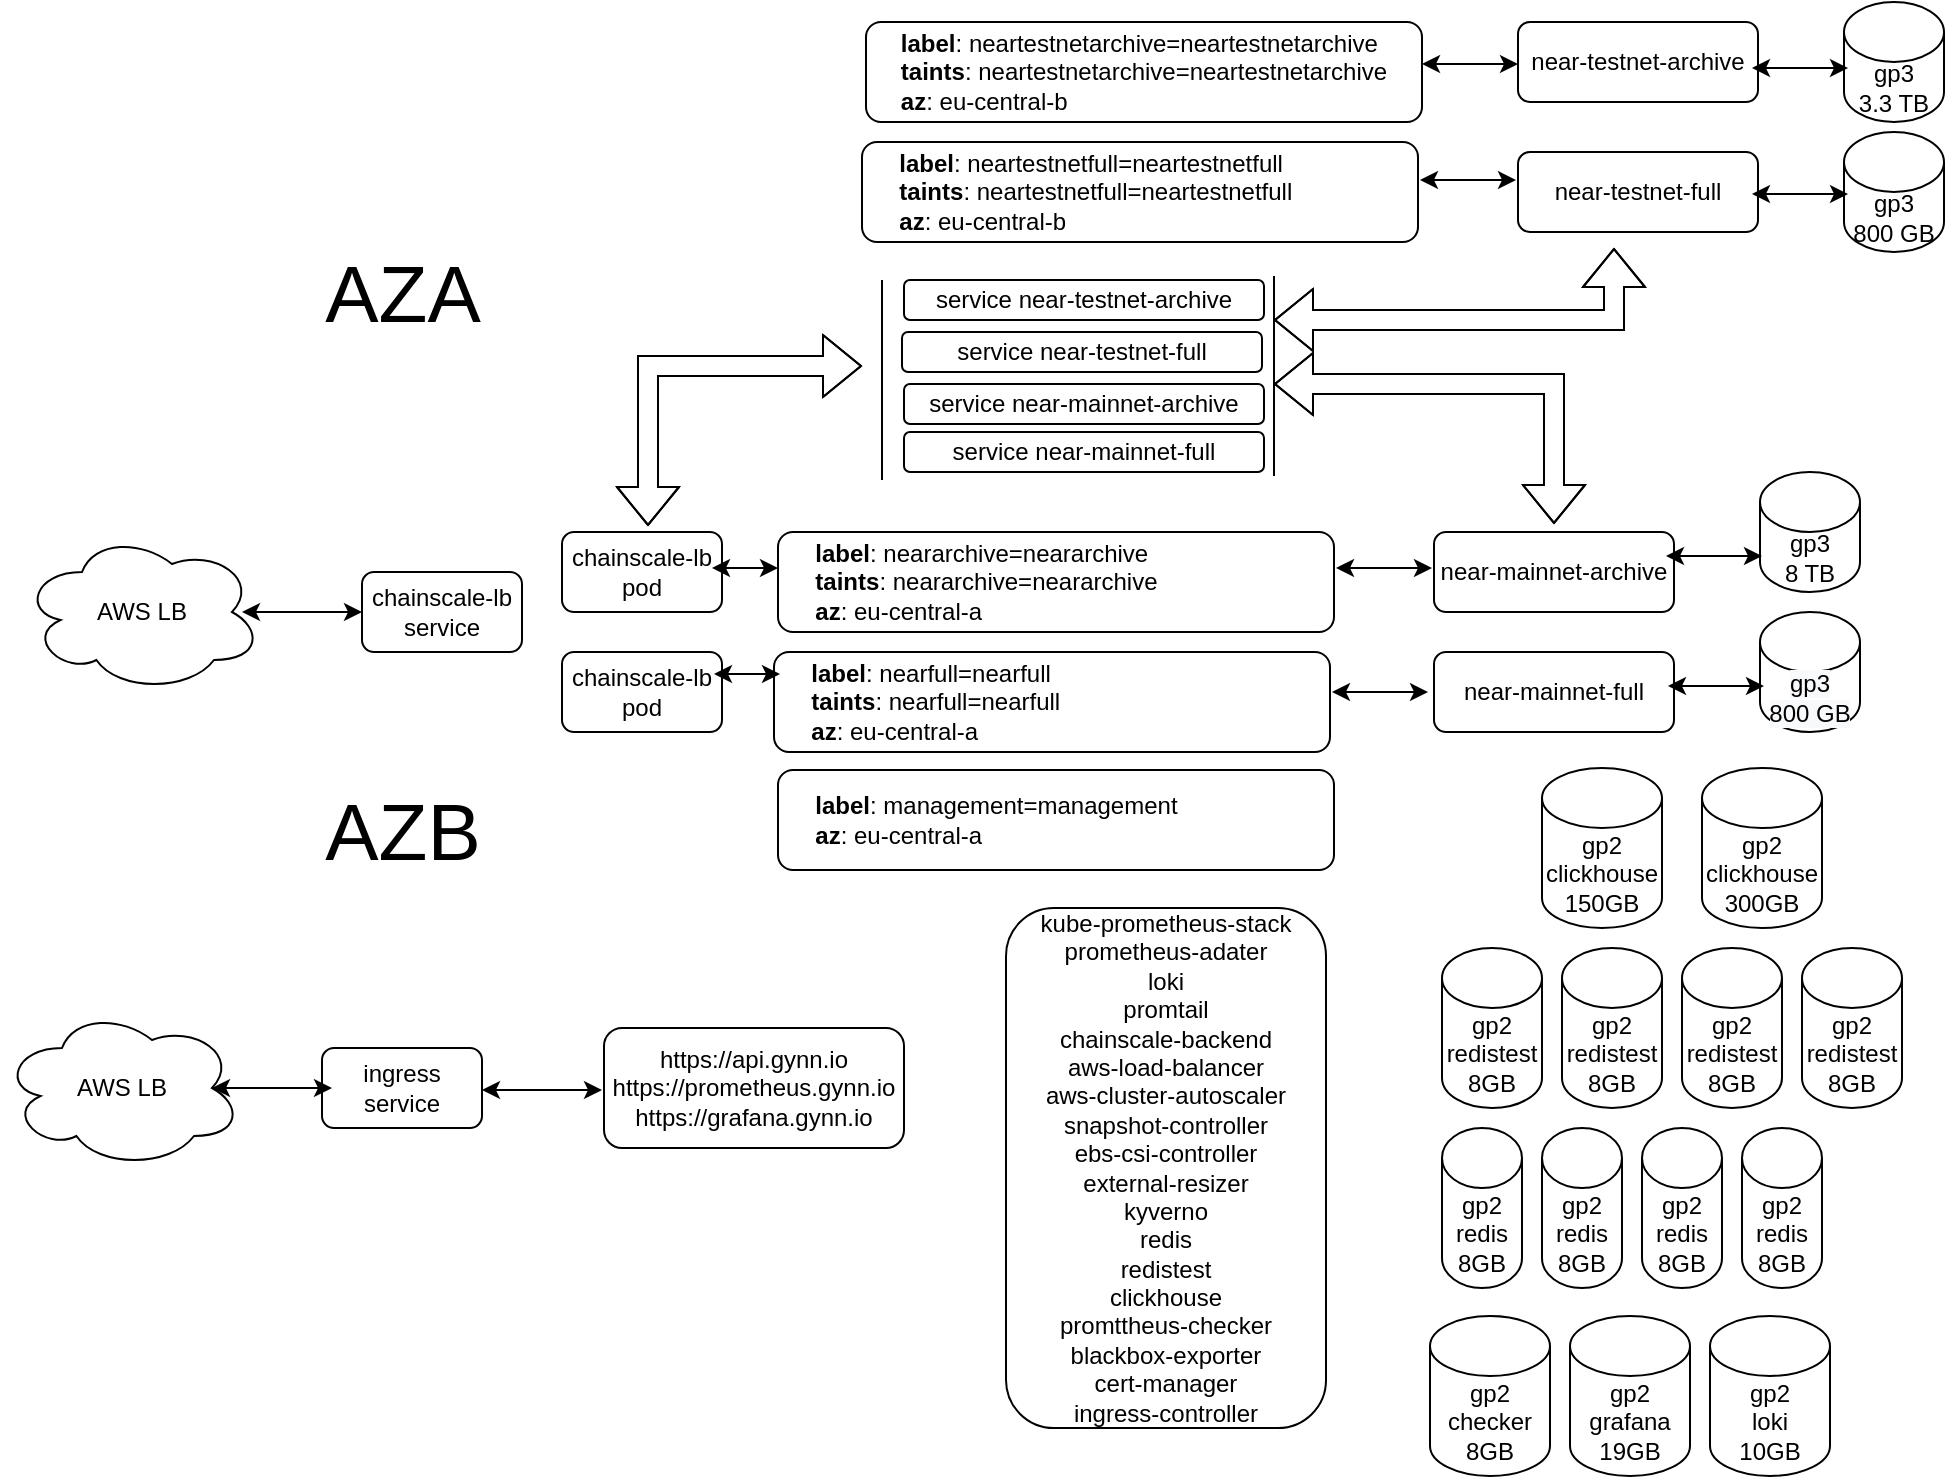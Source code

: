 <mxfile version="20.4.1" type="github">
  <diagram id="CONZZQRORafUj9CkhECg" name="Page-1">
    <mxGraphModel dx="1718" dy="482" grid="1" gridSize="10" guides="1" tooltips="1" connect="1" arrows="1" fold="1" page="1" pageScale="1" pageWidth="850" pageHeight="1100" math="0" shadow="0">
      <root>
        <mxCell id="0" />
        <mxCell id="1" parent="0" />
        <mxCell id="AUOud6_O9D8pO-yYXwd0-2" value="&lt;div style=&quot;text-align: left;&quot;&gt;&lt;b style=&quot;background-color: initial;&quot;&gt;label&lt;/b&gt;&lt;span style=&quot;background-color: initial;&quot;&gt;: neartestnetarchive=neartestnetarchive&lt;/span&gt;&lt;/div&gt;&lt;b&gt;&lt;div style=&quot;text-align: left;&quot;&gt;&lt;b style=&quot;background-color: initial;&quot;&gt;taints&lt;/b&gt;&lt;span style=&quot;background-color: initial; font-weight: normal;&quot;&gt;: neartestnetarchive=neartestnetarchive&lt;/span&gt;&lt;/div&gt;&lt;/b&gt;&lt;b&gt;&lt;div style=&quot;text-align: left;&quot;&gt;&lt;b style=&quot;background-color: initial;&quot;&gt;az&lt;/b&gt;&lt;span style=&quot;background-color: initial; font-weight: normal;&quot;&gt;: eu-central-b&lt;/span&gt;&lt;/div&gt;&lt;/b&gt;" style="rounded=1;whiteSpace=wrap;html=1;" vertex="1" parent="1">
          <mxGeometry x="322" y="17" width="278" height="50" as="geometry" />
        </mxCell>
        <mxCell id="AUOud6_O9D8pO-yYXwd0-4" value="&lt;div style=&quot;&quot;&gt;&lt;b style=&quot;background-color: initial;&quot;&gt;&amp;nbsp; &amp;nbsp; &amp;nbsp;label&lt;/b&gt;&lt;span style=&quot;background-color: initial;&quot;&gt;: neartestnetfull=neartestnetfull&lt;/span&gt;&lt;/div&gt;&lt;b&gt;&lt;div style=&quot;&quot;&gt;&lt;b style=&quot;background-color: initial;&quot;&gt;&amp;nbsp; &amp;nbsp; &amp;nbsp;taints&lt;/b&gt;&lt;span style=&quot;background-color: initial; font-weight: normal;&quot;&gt;: neartestnetfull=neartestnetfull&lt;/span&gt;&lt;/div&gt;&lt;/b&gt;&lt;b&gt;&lt;div style=&quot;&quot;&gt;&lt;b style=&quot;background-color: initial;&quot;&gt;&amp;nbsp; &amp;nbsp; &amp;nbsp;az&lt;/b&gt;&lt;span style=&quot;background-color: initial; font-weight: normal;&quot;&gt;: eu-central-b&lt;/span&gt;&lt;/div&gt;&lt;/b&gt;" style="rounded=1;whiteSpace=wrap;html=1;align=left;" vertex="1" parent="1">
          <mxGeometry x="320" y="77" width="278" height="50" as="geometry" />
        </mxCell>
        <mxCell id="AUOud6_O9D8pO-yYXwd0-8" value="&lt;div style=&quot;&quot;&gt;&lt;b style=&quot;background-color: initial;&quot;&gt;&amp;nbsp; &amp;nbsp; &amp;nbsp;label&lt;/b&gt;&lt;span style=&quot;background-color: initial;&quot;&gt;: neararchive=neararchive&lt;/span&gt;&lt;/div&gt;&lt;b&gt;&lt;div style=&quot;&quot;&gt;&lt;b style=&quot;background-color: initial;&quot;&gt;&amp;nbsp; &amp;nbsp; &amp;nbsp;taints&lt;/b&gt;&lt;span style=&quot;background-color: initial; font-weight: normal;&quot;&gt;: neararchive=neararchive&lt;/span&gt;&lt;/div&gt;&lt;/b&gt;&lt;b&gt;&lt;div style=&quot;&quot;&gt;&lt;b style=&quot;background-color: initial;&quot;&gt;&amp;nbsp; &amp;nbsp; &amp;nbsp;az&lt;/b&gt;&lt;span style=&quot;background-color: initial; font-weight: normal;&quot;&gt;: eu-central-a&lt;/span&gt;&lt;/div&gt;&lt;/b&gt;" style="rounded=1;whiteSpace=wrap;html=1;align=left;" vertex="1" parent="1">
          <mxGeometry x="278" y="272" width="278" height="50" as="geometry" />
        </mxCell>
        <mxCell id="AUOud6_O9D8pO-yYXwd0-9" value="&lt;div style=&quot;&quot;&gt;&lt;b style=&quot;background-color: initial;&quot;&gt;&amp;nbsp; &amp;nbsp; &amp;nbsp;label&lt;/b&gt;&lt;span style=&quot;background-color: initial;&quot;&gt;: nearfull=nearfull&lt;/span&gt;&lt;/div&gt;&lt;b&gt;&lt;div style=&quot;&quot;&gt;&lt;b style=&quot;background-color: initial;&quot;&gt;&amp;nbsp; &amp;nbsp; &amp;nbsp;taints&lt;/b&gt;&lt;span style=&quot;background-color: initial; font-weight: normal;&quot;&gt;: nearfull=nearfull&lt;/span&gt;&lt;/div&gt;&lt;/b&gt;&lt;b&gt;&lt;div style=&quot;&quot;&gt;&lt;b style=&quot;background-color: initial;&quot;&gt;&amp;nbsp; &amp;nbsp; &amp;nbsp;az&lt;/b&gt;&lt;span style=&quot;background-color: initial; font-weight: normal;&quot;&gt;: eu-central-a&lt;/span&gt;&lt;/div&gt;&lt;/b&gt;" style="rounded=1;whiteSpace=wrap;html=1;align=left;" vertex="1" parent="1">
          <mxGeometry x="276" y="332" width="278" height="50" as="geometry" />
        </mxCell>
        <mxCell id="AUOud6_O9D8pO-yYXwd0-10" value="near-testnet-archive" style="rounded=1;whiteSpace=wrap;html=1;" vertex="1" parent="1">
          <mxGeometry x="648" y="17" width="120" height="40" as="geometry" />
        </mxCell>
        <mxCell id="AUOud6_O9D8pO-yYXwd0-11" value="near-testnet-full" style="rounded=1;whiteSpace=wrap;html=1;" vertex="1" parent="1">
          <mxGeometry x="648" y="82" width="120" height="40" as="geometry" />
        </mxCell>
        <mxCell id="AUOud6_O9D8pO-yYXwd0-12" value="near-mainnet-archive" style="rounded=1;whiteSpace=wrap;html=1;" vertex="1" parent="1">
          <mxGeometry x="606" y="272" width="120" height="40" as="geometry" />
        </mxCell>
        <mxCell id="AUOud6_O9D8pO-yYXwd0-13" value="near-mainnet-full" style="rounded=1;whiteSpace=wrap;html=1;" vertex="1" parent="1">
          <mxGeometry x="606" y="332" width="120" height="40" as="geometry" />
        </mxCell>
        <mxCell id="AUOud6_O9D8pO-yYXwd0-16" value="" style="endArrow=classic;startArrow=classic;html=1;rounded=0;entryX=0;entryY=0;entryDx=0;entryDy=0;exitX=1;exitY=0;exitDx=0;exitDy=0;" edge="1" parent="1">
          <mxGeometry width="50" height="50" relative="1" as="geometry">
            <mxPoint x="599" y="96" as="sourcePoint" />
            <mxPoint x="647" y="96" as="targetPoint" />
          </mxGeometry>
        </mxCell>
        <mxCell id="AUOud6_O9D8pO-yYXwd0-17" value="" style="endArrow=classic;startArrow=classic;html=1;rounded=0;entryX=0;entryY=0;entryDx=0;entryDy=0;exitX=1;exitY=0;exitDx=0;exitDy=0;" edge="1" parent="1">
          <mxGeometry width="50" height="50" relative="1" as="geometry">
            <mxPoint x="557" y="290" as="sourcePoint" />
            <mxPoint x="605" y="290" as="targetPoint" />
          </mxGeometry>
        </mxCell>
        <mxCell id="AUOud6_O9D8pO-yYXwd0-18" value="" style="endArrow=classic;startArrow=classic;html=1;rounded=0;entryX=0;entryY=0;entryDx=0;entryDy=0;exitX=1;exitY=0;exitDx=0;exitDy=0;" edge="1" parent="1">
          <mxGeometry width="50" height="50" relative="1" as="geometry">
            <mxPoint x="555" y="352" as="sourcePoint" />
            <mxPoint x="603" y="352" as="targetPoint" />
          </mxGeometry>
        </mxCell>
        <mxCell id="AUOud6_O9D8pO-yYXwd0-19" value="" style="endArrow=classic;startArrow=classic;html=1;rounded=0;entryX=0;entryY=0;entryDx=0;entryDy=0;exitX=1;exitY=0;exitDx=0;exitDy=0;" edge="1" parent="1">
          <mxGeometry width="50" height="50" relative="1" as="geometry">
            <mxPoint x="600" y="38" as="sourcePoint" />
            <mxPoint x="648" y="38" as="targetPoint" />
          </mxGeometry>
        </mxCell>
        <mxCell id="AUOud6_O9D8pO-yYXwd0-20" value="gp3&lt;br&gt;3.3 TB" style="shape=cylinder3;whiteSpace=wrap;html=1;boundedLbl=1;backgroundOutline=1;size=15;" vertex="1" parent="1">
          <mxGeometry x="811" y="7" width="50" height="60" as="geometry" />
        </mxCell>
        <mxCell id="AUOud6_O9D8pO-yYXwd0-21" value="gp3&lt;br&gt;800 GB" style="shape=cylinder3;whiteSpace=wrap;html=1;boundedLbl=1;backgroundOutline=1;size=15;" vertex="1" parent="1">
          <mxGeometry x="811" y="72" width="50" height="60" as="geometry" />
        </mxCell>
        <mxCell id="AUOud6_O9D8pO-yYXwd0-22" value="gp3&lt;br&gt;8 TB" style="shape=cylinder3;whiteSpace=wrap;html=1;boundedLbl=1;backgroundOutline=1;size=15;" vertex="1" parent="1">
          <mxGeometry x="769" y="242" width="50" height="60" as="geometry" />
        </mxCell>
        <mxCell id="AUOud6_O9D8pO-yYXwd0-23" value="&lt;span style=&quot;color: rgb(0, 0, 0); font-family: Helvetica; font-size: 12px; font-style: normal; font-variant-ligatures: normal; font-variant-caps: normal; font-weight: 400; letter-spacing: normal; orphans: 2; text-align: center; text-indent: 0px; text-transform: none; widows: 2; word-spacing: 0px; -webkit-text-stroke-width: 0px; background-color: rgb(248, 249, 250); text-decoration-thickness: initial; text-decoration-style: initial; text-decoration-color: initial; float: none; display: inline !important;&quot;&gt;gp3&lt;/span&gt;&lt;br style=&quot;color: rgb(0, 0, 0); font-family: Helvetica; font-size: 12px; font-style: normal; font-variant-ligatures: normal; font-variant-caps: normal; font-weight: 400; letter-spacing: normal; orphans: 2; text-align: center; text-indent: 0px; text-transform: none; widows: 2; word-spacing: 0px; -webkit-text-stroke-width: 0px; background-color: rgb(248, 249, 250); text-decoration-thickness: initial; text-decoration-style: initial; text-decoration-color: initial;&quot;&gt;&lt;span style=&quot;color: rgb(0, 0, 0); font-family: Helvetica; font-size: 12px; font-style: normal; font-variant-ligatures: normal; font-variant-caps: normal; font-weight: 400; letter-spacing: normal; orphans: 2; text-align: center; text-indent: 0px; text-transform: none; widows: 2; word-spacing: 0px; -webkit-text-stroke-width: 0px; background-color: rgb(248, 249, 250); text-decoration-thickness: initial; text-decoration-style: initial; text-decoration-color: initial; float: none; display: inline !important;&quot;&gt;800 GB&lt;/span&gt;" style="shape=cylinder3;whiteSpace=wrap;html=1;boundedLbl=1;backgroundOutline=1;size=15;" vertex="1" parent="1">
          <mxGeometry x="769" y="312" width="50" height="60" as="geometry" />
        </mxCell>
        <mxCell id="AUOud6_O9D8pO-yYXwd0-24" value="" style="endArrow=classic;startArrow=classic;html=1;rounded=0;entryX=0;entryY=0;entryDx=0;entryDy=0;exitX=1;exitY=0;exitDx=0;exitDy=0;" edge="1" parent="1">
          <mxGeometry width="50" height="50" relative="1" as="geometry">
            <mxPoint x="765" y="40" as="sourcePoint" />
            <mxPoint x="813" y="40" as="targetPoint" />
          </mxGeometry>
        </mxCell>
        <mxCell id="AUOud6_O9D8pO-yYXwd0-25" value="" style="endArrow=classic;startArrow=classic;html=1;rounded=0;entryX=0;entryY=0;entryDx=0;entryDy=0;exitX=1;exitY=0;exitDx=0;exitDy=0;" edge="1" parent="1">
          <mxGeometry width="50" height="50" relative="1" as="geometry">
            <mxPoint x="723" y="349" as="sourcePoint" />
            <mxPoint x="771" y="349" as="targetPoint" />
          </mxGeometry>
        </mxCell>
        <mxCell id="AUOud6_O9D8pO-yYXwd0-26" value="" style="endArrow=classic;startArrow=classic;html=1;rounded=0;entryX=0;entryY=0;entryDx=0;entryDy=0;exitX=1;exitY=0;exitDx=0;exitDy=0;" edge="1" parent="1">
          <mxGeometry width="50" height="50" relative="1" as="geometry">
            <mxPoint x="722" y="284" as="sourcePoint" />
            <mxPoint x="770" y="284" as="targetPoint" />
          </mxGeometry>
        </mxCell>
        <mxCell id="AUOud6_O9D8pO-yYXwd0-27" value="" style="endArrow=classic;startArrow=classic;html=1;rounded=0;entryX=0;entryY=0;entryDx=0;entryDy=0;exitX=1;exitY=0;exitDx=0;exitDy=0;" edge="1" parent="1">
          <mxGeometry width="50" height="50" relative="1" as="geometry">
            <mxPoint x="765" y="103" as="sourcePoint" />
            <mxPoint x="813" y="103" as="targetPoint" />
          </mxGeometry>
        </mxCell>
        <mxCell id="AUOud6_O9D8pO-yYXwd0-28" value="&lt;div style=&quot;&quot;&gt;&lt;b style=&quot;background-color: initial;&quot;&gt;&amp;nbsp; &amp;nbsp; &amp;nbsp;label&lt;/b&gt;&lt;span style=&quot;background-color: initial;&quot;&gt;: management=management&lt;/span&gt;&lt;/div&gt;&lt;b&gt;&lt;div style=&quot;&quot;&gt;&lt;b style=&quot;background-color: initial;&quot;&gt;&amp;nbsp; &amp;nbsp; &amp;nbsp;az&lt;/b&gt;&lt;span style=&quot;background-color: initial; font-weight: normal;&quot;&gt;: eu-central-a&lt;/span&gt;&lt;br&gt;&lt;/div&gt;&lt;/b&gt;" style="rounded=1;whiteSpace=wrap;html=1;align=left;" vertex="1" parent="1">
          <mxGeometry x="278" y="391" width="278" height="50" as="geometry" />
        </mxCell>
        <mxCell id="AUOud6_O9D8pO-yYXwd0-33" value="gp2&lt;br&gt;redistest&lt;br&gt;8GB" style="shape=cylinder3;whiteSpace=wrap;html=1;boundedLbl=1;backgroundOutline=1;size=15;" vertex="1" parent="1">
          <mxGeometry x="610" y="480" width="50" height="80" as="geometry" />
        </mxCell>
        <mxCell id="AUOud6_O9D8pO-yYXwd0-38" value="gp2&lt;br&gt;redistest&lt;br&gt;8GB" style="shape=cylinder3;whiteSpace=wrap;html=1;boundedLbl=1;backgroundOutline=1;size=15;" vertex="1" parent="1">
          <mxGeometry x="670" y="480" width="50" height="80" as="geometry" />
        </mxCell>
        <mxCell id="AUOud6_O9D8pO-yYXwd0-39" value="gp2&lt;br&gt;redistest&lt;br&gt;8GB" style="shape=cylinder3;whiteSpace=wrap;html=1;boundedLbl=1;backgroundOutline=1;size=15;" vertex="1" parent="1">
          <mxGeometry x="730" y="480" width="50" height="80" as="geometry" />
        </mxCell>
        <mxCell id="AUOud6_O9D8pO-yYXwd0-40" value="gp2&lt;br&gt;redistest&lt;br&gt;8GB" style="shape=cylinder3;whiteSpace=wrap;html=1;boundedLbl=1;backgroundOutline=1;size=15;" vertex="1" parent="1">
          <mxGeometry x="790" y="480" width="50" height="80" as="geometry" />
        </mxCell>
        <mxCell id="AUOud6_O9D8pO-yYXwd0-41" value="gp2&lt;br&gt;redis&lt;br&gt;8GB" style="shape=cylinder3;whiteSpace=wrap;html=1;boundedLbl=1;backgroundOutline=1;size=15;" vertex="1" parent="1">
          <mxGeometry x="610" y="570" width="40" height="80" as="geometry" />
        </mxCell>
        <mxCell id="AUOud6_O9D8pO-yYXwd0-42" value="gp2&lt;br&gt;redis&lt;br&gt;8GB" style="shape=cylinder3;whiteSpace=wrap;html=1;boundedLbl=1;backgroundOutline=1;size=15;" vertex="1" parent="1">
          <mxGeometry x="660" y="570" width="40" height="80" as="geometry" />
        </mxCell>
        <mxCell id="AUOud6_O9D8pO-yYXwd0-43" value="gp2&lt;br&gt;redis&lt;br&gt;8GB" style="shape=cylinder3;whiteSpace=wrap;html=1;boundedLbl=1;backgroundOutline=1;size=15;" vertex="1" parent="1">
          <mxGeometry x="710" y="570" width="40" height="80" as="geometry" />
        </mxCell>
        <mxCell id="AUOud6_O9D8pO-yYXwd0-44" value="gp2&lt;br&gt;redis&lt;br&gt;8GB" style="shape=cylinder3;whiteSpace=wrap;html=1;boundedLbl=1;backgroundOutline=1;size=15;" vertex="1" parent="1">
          <mxGeometry x="760" y="570" width="40" height="80" as="geometry" />
        </mxCell>
        <mxCell id="AUOud6_O9D8pO-yYXwd0-45" value="gp2&lt;br&gt;clickhouse&lt;br&gt;150GB" style="shape=cylinder3;whiteSpace=wrap;html=1;boundedLbl=1;backgroundOutline=1;size=15;" vertex="1" parent="1">
          <mxGeometry x="660" y="390" width="60" height="80" as="geometry" />
        </mxCell>
        <mxCell id="AUOud6_O9D8pO-yYXwd0-46" value="gp2&lt;br&gt;clickhouse&lt;br&gt;300GB" style="shape=cylinder3;whiteSpace=wrap;html=1;boundedLbl=1;backgroundOutline=1;size=15;" vertex="1" parent="1">
          <mxGeometry x="740" y="390" width="60" height="80" as="geometry" />
        </mxCell>
        <mxCell id="AUOud6_O9D8pO-yYXwd0-47" value="gp2&lt;br&gt;checker&lt;br&gt;8GB" style="shape=cylinder3;whiteSpace=wrap;html=1;boundedLbl=1;backgroundOutline=1;size=15;" vertex="1" parent="1">
          <mxGeometry x="604" y="664" width="60" height="80" as="geometry" />
        </mxCell>
        <mxCell id="AUOud6_O9D8pO-yYXwd0-48" value="gp2&lt;br&gt;grafana&lt;br&gt;19GB" style="shape=cylinder3;whiteSpace=wrap;html=1;boundedLbl=1;backgroundOutline=1;size=15;" vertex="1" parent="1">
          <mxGeometry x="674" y="664" width="60" height="80" as="geometry" />
        </mxCell>
        <mxCell id="AUOud6_O9D8pO-yYXwd0-49" value="gp2&lt;br&gt;loki&lt;br&gt;10GB" style="shape=cylinder3;whiteSpace=wrap;html=1;boundedLbl=1;backgroundOutline=1;size=15;" vertex="1" parent="1">
          <mxGeometry x="744" y="664" width="60" height="80" as="geometry" />
        </mxCell>
        <mxCell id="AUOud6_O9D8pO-yYXwd0-50" value="AWS LB" style="ellipse;shape=cloud;whiteSpace=wrap;html=1;" vertex="1" parent="1">
          <mxGeometry x="-100" y="272" width="120" height="80" as="geometry" />
        </mxCell>
        <mxCell id="AUOud6_O9D8pO-yYXwd0-52" value="" style="endArrow=classic;startArrow=classic;html=1;rounded=0;exitX=0.375;exitY=-0.067;exitDx=0;exitDy=0;exitPerimeter=0;" edge="1" parent="1">
          <mxGeometry width="50" height="50" relative="1" as="geometry">
            <mxPoint x="10" y="312" as="sourcePoint" />
            <mxPoint x="70" y="312.02" as="targetPoint" />
          </mxGeometry>
        </mxCell>
        <mxCell id="AUOud6_O9D8pO-yYXwd0-55" value="chainscale-lb&lt;br&gt;pod" style="rounded=1;whiteSpace=wrap;html=1;" vertex="1" parent="1">
          <mxGeometry x="170" y="272" width="80" height="40" as="geometry" />
        </mxCell>
        <mxCell id="AUOud6_O9D8pO-yYXwd0-57" value="chainscale-lb&lt;br&gt;pod" style="rounded=1;whiteSpace=wrap;html=1;" vertex="1" parent="1">
          <mxGeometry x="170" y="332" width="80" height="40" as="geometry" />
        </mxCell>
        <mxCell id="AUOud6_O9D8pO-yYXwd0-58" value="" style="endArrow=classic;startArrow=classic;html=1;rounded=0;" edge="1" parent="1">
          <mxGeometry width="50" height="50" relative="1" as="geometry">
            <mxPoint x="245" y="290" as="sourcePoint" />
            <mxPoint x="278" y="290" as="targetPoint" />
          </mxGeometry>
        </mxCell>
        <mxCell id="AUOud6_O9D8pO-yYXwd0-59" value="" style="endArrow=classic;startArrow=classic;html=1;rounded=0;" edge="1" parent="1">
          <mxGeometry width="50" height="50" relative="1" as="geometry">
            <mxPoint x="246" y="343" as="sourcePoint" />
            <mxPoint x="279" y="343" as="targetPoint" />
          </mxGeometry>
        </mxCell>
        <mxCell id="AUOud6_O9D8pO-yYXwd0-60" value="chainscale-lb&lt;br&gt;service" style="rounded=1;whiteSpace=wrap;html=1;" vertex="1" parent="1">
          <mxGeometry x="70" y="292" width="80" height="40" as="geometry" />
        </mxCell>
        <mxCell id="AUOud6_O9D8pO-yYXwd0-62" value="AWS LB" style="ellipse;shape=cloud;whiteSpace=wrap;html=1;" vertex="1" parent="1">
          <mxGeometry x="-110" y="510" width="120" height="80" as="geometry" />
        </mxCell>
        <mxCell id="AUOud6_O9D8pO-yYXwd0-63" value="ingress&lt;br&gt;service" style="rounded=1;whiteSpace=wrap;html=1;" vertex="1" parent="1">
          <mxGeometry x="50" y="530" width="80" height="40" as="geometry" />
        </mxCell>
        <mxCell id="AUOud6_O9D8pO-yYXwd0-64" value="" style="endArrow=classic;startArrow=classic;html=1;rounded=0;exitX=0.375;exitY=-0.067;exitDx=0;exitDy=0;exitPerimeter=0;" edge="1" parent="1">
          <mxGeometry width="50" height="50" relative="1" as="geometry">
            <mxPoint x="-5" y="550" as="sourcePoint" />
            <mxPoint x="55" y="550.02" as="targetPoint" />
          </mxGeometry>
        </mxCell>
        <mxCell id="AUOud6_O9D8pO-yYXwd0-65" value="service near-testnet-archive" style="rounded=1;whiteSpace=wrap;html=1;" vertex="1" parent="1">
          <mxGeometry x="341" y="146" width="180" height="20" as="geometry" />
        </mxCell>
        <mxCell id="AUOud6_O9D8pO-yYXwd0-66" value="service near-testnet-full" style="rounded=1;whiteSpace=wrap;html=1;" vertex="1" parent="1">
          <mxGeometry x="340" y="172" width="180" height="20" as="geometry" />
        </mxCell>
        <mxCell id="AUOud6_O9D8pO-yYXwd0-67" value="service near-mainnet-archive" style="rounded=1;whiteSpace=wrap;html=1;" vertex="1" parent="1">
          <mxGeometry x="341" y="198" width="180" height="20" as="geometry" />
        </mxCell>
        <mxCell id="AUOud6_O9D8pO-yYXwd0-68" value="service near-mainnet-full" style="rounded=1;whiteSpace=wrap;html=1;" vertex="1" parent="1">
          <mxGeometry x="341" y="222" width="180" height="20" as="geometry" />
        </mxCell>
        <mxCell id="AUOud6_O9D8pO-yYXwd0-73" value="" style="shape=flexArrow;endArrow=classic;startArrow=classic;html=1;rounded=0;exitX=0.125;exitY=-0.05;exitDx=0;exitDy=0;exitPerimeter=0;" edge="1" parent="1">
          <mxGeometry width="100" height="100" relative="1" as="geometry">
            <mxPoint x="213" y="269" as="sourcePoint" />
            <mxPoint x="320" y="189" as="targetPoint" />
            <Array as="points">
              <mxPoint x="213" y="189" />
            </Array>
          </mxGeometry>
        </mxCell>
        <mxCell id="AUOud6_O9D8pO-yYXwd0-74" value="" style="endArrow=none;html=1;rounded=0;" edge="1" parent="1">
          <mxGeometry width="50" height="50" relative="1" as="geometry">
            <mxPoint x="330" y="246" as="sourcePoint" />
            <mxPoint x="330" y="146" as="targetPoint" />
          </mxGeometry>
        </mxCell>
        <mxCell id="AUOud6_O9D8pO-yYXwd0-75" value="" style="endArrow=none;html=1;rounded=0;" edge="1" parent="1">
          <mxGeometry width="50" height="50" relative="1" as="geometry">
            <mxPoint x="526" y="244" as="sourcePoint" />
            <mxPoint x="526" y="144" as="targetPoint" />
          </mxGeometry>
        </mxCell>
        <mxCell id="AUOud6_O9D8pO-yYXwd0-78" value="" style="shape=flexArrow;endArrow=classic;startArrow=classic;html=1;rounded=0;" edge="1" parent="1">
          <mxGeometry width="100" height="100" relative="1" as="geometry">
            <mxPoint x="666" y="268" as="sourcePoint" />
            <mxPoint x="526" y="198" as="targetPoint" />
            <Array as="points">
              <mxPoint x="666" y="198" />
            </Array>
          </mxGeometry>
        </mxCell>
        <mxCell id="AUOud6_O9D8pO-yYXwd0-80" value="" style="shape=flexArrow;endArrow=classic;startArrow=classic;html=1;rounded=0;" edge="1" parent="1">
          <mxGeometry width="100" height="100" relative="1" as="geometry">
            <mxPoint x="696" y="130" as="sourcePoint" />
            <mxPoint x="526" y="166" as="targetPoint" />
            <Array as="points">
              <mxPoint x="696" y="166" />
            </Array>
          </mxGeometry>
        </mxCell>
        <mxCell id="AUOud6_O9D8pO-yYXwd0-81" value="https://api.gynn.io&lt;br&gt;https://prometheus.gynn.io&lt;br&gt;https://grafana.gynn.io" style="rounded=1;whiteSpace=wrap;html=1;" vertex="1" parent="1">
          <mxGeometry x="191" y="520" width="150" height="60" as="geometry" />
        </mxCell>
        <mxCell id="AUOud6_O9D8pO-yYXwd0-82" value="" style="endArrow=classic;startArrow=classic;html=1;rounded=0;exitX=0.375;exitY=-0.067;exitDx=0;exitDy=0;exitPerimeter=0;" edge="1" parent="1">
          <mxGeometry width="50" height="50" relative="1" as="geometry">
            <mxPoint x="130" y="551" as="sourcePoint" />
            <mxPoint x="190" y="551.02" as="targetPoint" />
          </mxGeometry>
        </mxCell>
        <mxCell id="AUOud6_O9D8pO-yYXwd0-84" value="kube-prometheus-stack&lt;br&gt;prometheus-adater&lt;br&gt;loki&lt;br&gt;promtail&lt;br&gt;chainscale-backend&lt;br&gt;aws-load-balancer&lt;br&gt;aws-cluster-autoscaler&lt;br&gt;snapshot-controller&lt;br&gt;ebs-csi-controller&lt;br&gt;external-resizer&lt;br&gt;kyverno&lt;br&gt;redis&lt;br&gt;redistest&lt;br&gt;clickhouse&lt;br&gt;promttheus-checker&lt;br&gt;blackbox-exporter&lt;br&gt;cert-manager&lt;br&gt;ingress-controller" style="rounded=1;whiteSpace=wrap;html=1;" vertex="1" parent="1">
          <mxGeometry x="392" y="460" width="160" height="260" as="geometry" />
        </mxCell>
        <mxCell id="AUOud6_O9D8pO-yYXwd0-85" value="&lt;font style=&quot;font-size: 40px;&quot;&gt;AZA&lt;/font&gt;" style="text;html=1;align=center;verticalAlign=middle;resizable=0;points=[];autosize=1;strokeColor=none;fillColor=none;" vertex="1" parent="1">
          <mxGeometry x="40" y="122" width="100" height="60" as="geometry" />
        </mxCell>
        <mxCell id="AUOud6_O9D8pO-yYXwd0-86" value="AZB" style="text;html=1;align=center;verticalAlign=middle;resizable=0;points=[];autosize=1;strokeColor=none;fillColor=none;fontSize=40;" vertex="1" parent="1">
          <mxGeometry x="40" y="391" width="100" height="60" as="geometry" />
        </mxCell>
      </root>
    </mxGraphModel>
  </diagram>
</mxfile>
